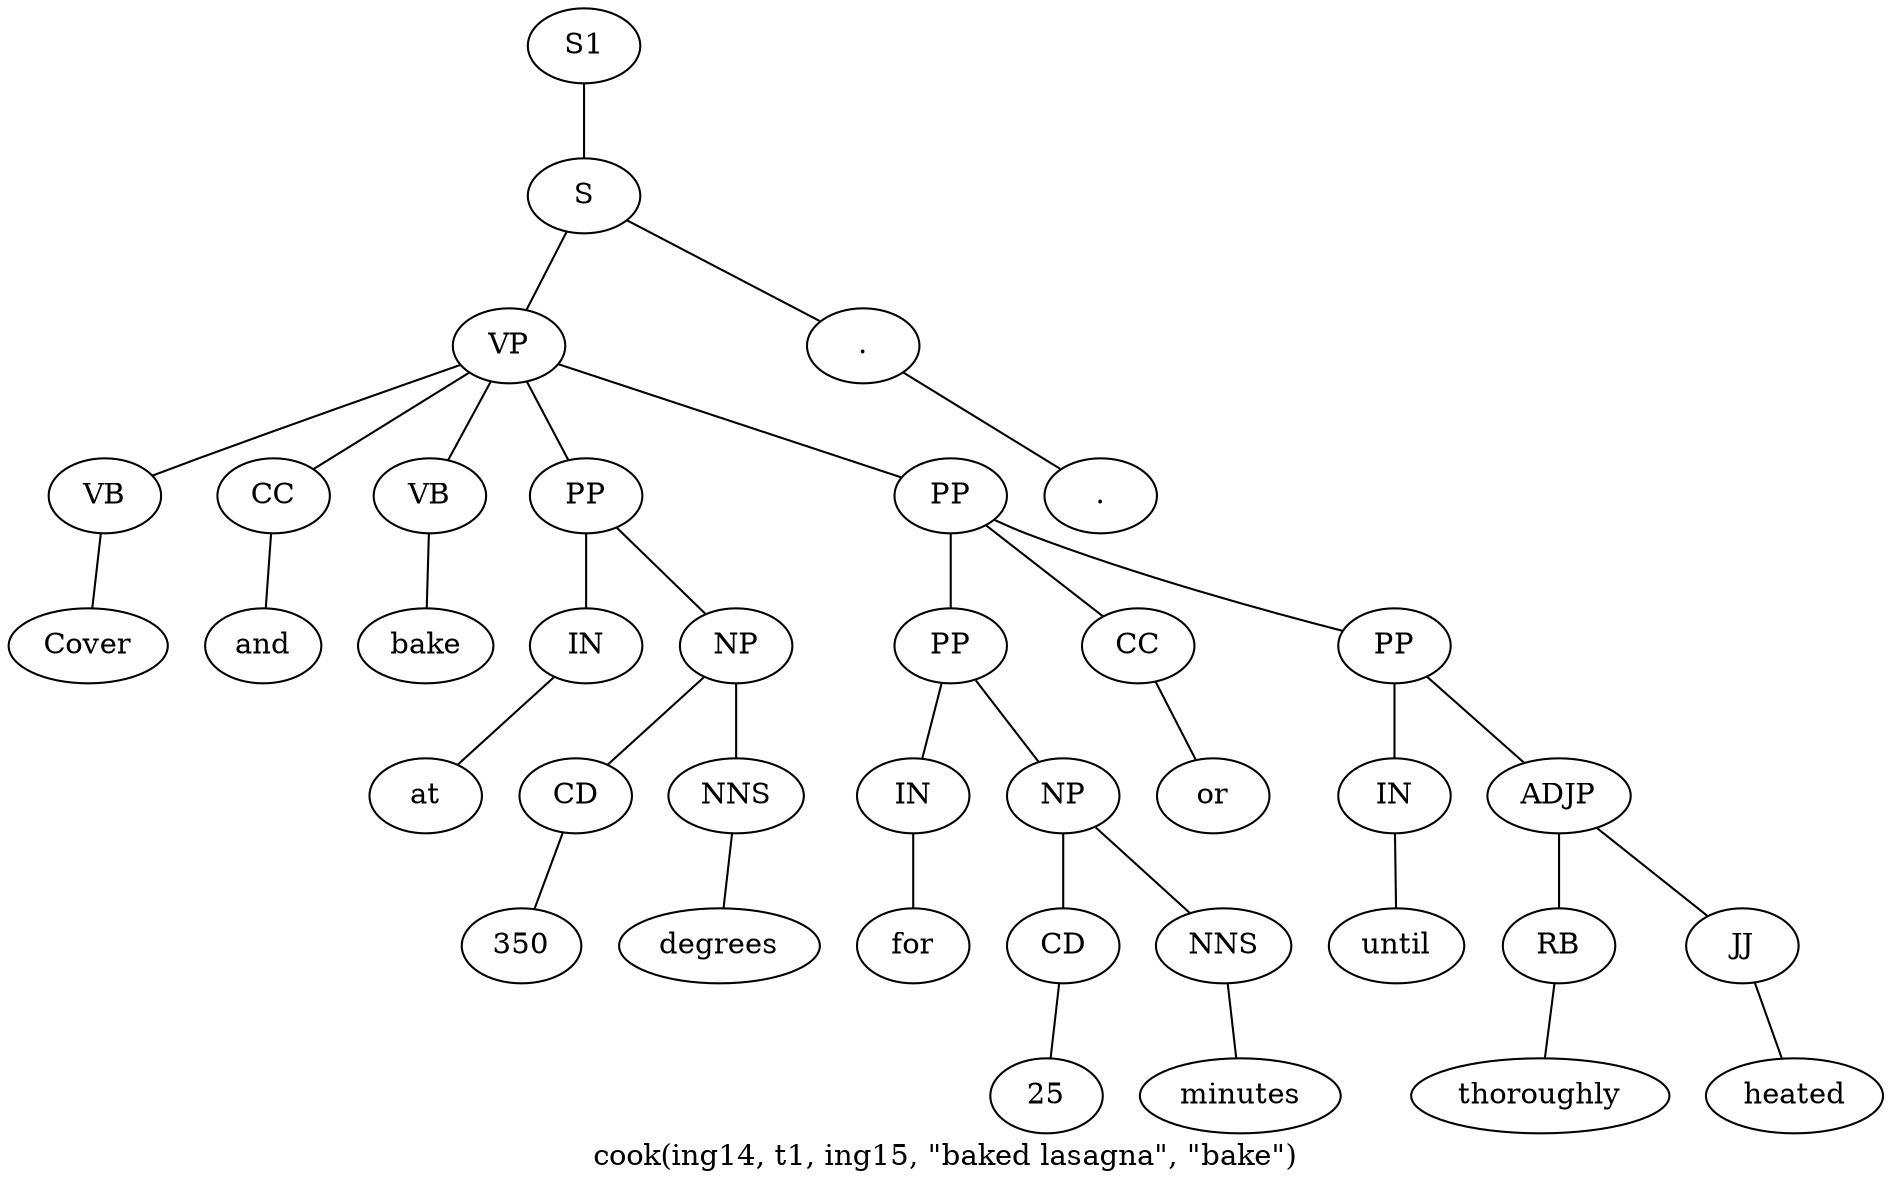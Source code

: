 graph SyntaxGraph {
	label = "cook(ing14, t1, ing15, \"baked lasagna\", \"bake\")";
	Node0 [label="S1"];
	Node1 [label="S"];
	Node2 [label="VP"];
	Node3 [label="VB"];
	Node4 [label="Cover"];
	Node5 [label="CC"];
	Node6 [label="and"];
	Node7 [label="VB"];
	Node8 [label="bake"];
	Node9 [label="PP"];
	Node10 [label="IN"];
	Node11 [label="at"];
	Node12 [label="NP"];
	Node13 [label="CD"];
	Node14 [label="350"];
	Node15 [label="NNS"];
	Node16 [label="degrees"];
	Node17 [label="PP"];
	Node18 [label="PP"];
	Node19 [label="IN"];
	Node20 [label="for"];
	Node21 [label="NP"];
	Node22 [label="CD"];
	Node23 [label="25"];
	Node24 [label="NNS"];
	Node25 [label="minutes"];
	Node26 [label="CC"];
	Node27 [label="or"];
	Node28 [label="PP"];
	Node29 [label="IN"];
	Node30 [label="until"];
	Node31 [label="ADJP"];
	Node32 [label="RB"];
	Node33 [label="thoroughly"];
	Node34 [label="JJ"];
	Node35 [label="heated"];
	Node36 [label="."];
	Node37 [label="."];

	Node0 -- Node1;
	Node1 -- Node2;
	Node1 -- Node36;
	Node2 -- Node3;
	Node2 -- Node5;
	Node2 -- Node7;
	Node2 -- Node9;
	Node2 -- Node17;
	Node3 -- Node4;
	Node5 -- Node6;
	Node7 -- Node8;
	Node9 -- Node10;
	Node9 -- Node12;
	Node10 -- Node11;
	Node12 -- Node13;
	Node12 -- Node15;
	Node13 -- Node14;
	Node15 -- Node16;
	Node17 -- Node18;
	Node17 -- Node26;
	Node17 -- Node28;
	Node18 -- Node19;
	Node18 -- Node21;
	Node19 -- Node20;
	Node21 -- Node22;
	Node21 -- Node24;
	Node22 -- Node23;
	Node24 -- Node25;
	Node26 -- Node27;
	Node28 -- Node29;
	Node28 -- Node31;
	Node29 -- Node30;
	Node31 -- Node32;
	Node31 -- Node34;
	Node32 -- Node33;
	Node34 -- Node35;
	Node36 -- Node37;
}